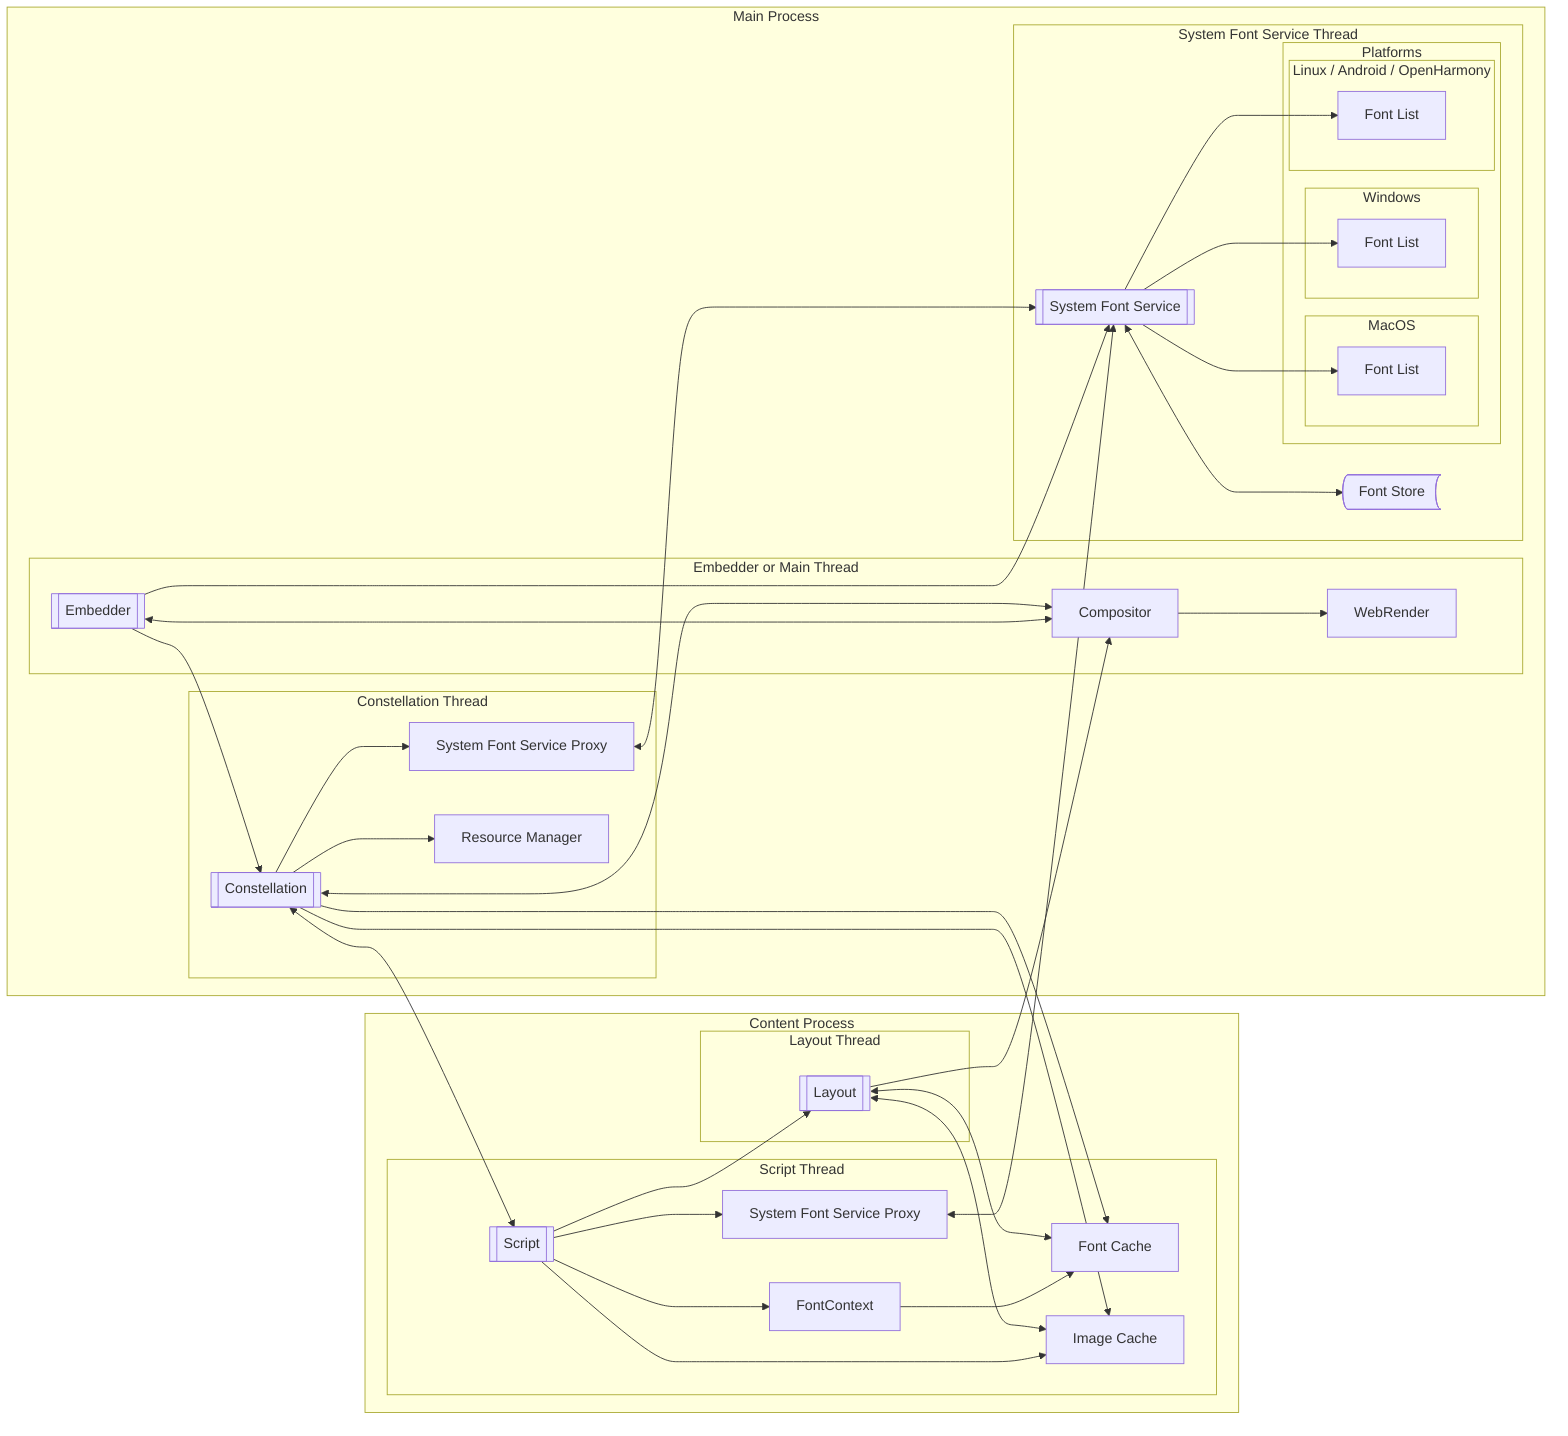 flowchart LR
    subgraph Content Process
        subgraph Script Thread
            Script[[Script]]
            FontContext[FontContext]
            FontCache[Font Cache]
            ScriptSystemFontServiceProxy[System Font Service Proxy]
            ImageCache[Image Cache]

            Script-->ScriptSystemFontServiceProxy
            Script-->FontContext
            Script-->ImageCache
            FontContext-->FontCache
        end

        subgraph Layout Thread
            Layout[[Layout]]
        end

        Script-->Layout
        Layout<-->ImageCache
        Layout<-->FontCache

    end

    subgraph Main Process
        subgraph Embedder or Main Thread
            Embedder[[Embedder]]
            Compositor[Compositor]
            WebRender[WebRender]

            Embedder<-->Compositor
            Compositor-->WebRender
        end

        subgraph Constellation Thread
            Constellation[[Constellation]]
            ConstellationSystemFontServiceProxy[System Font Service Proxy]
            ResourceManager[Resource Manager]

            Constellation-->ConstellationSystemFontServiceProxy
            Constellation-->ResourceManager
        end

        subgraph System Font Service Thread
            SystemFontService[[System Font Service]]
            FontStore@{ shape: bow-rect, label: "Font Store" }

            subgraph Platforms
                subgraph MacOS
                    MacFontList[Font List]
                end

                subgraph Windows
                    WinFontList[Font List]
                end

                subgraph Linux / Android / OpenHarmony
                    LAOFontList[Font List]
                end
            end

            SystemFontService<-->FontStore
            SystemFontService-->MacFontList
            SystemFontService-->WinFontList
            SystemFontService-->LAOFontList
        end


        Embedder-->Constellation
        Embedder-->SystemFontService
        Constellation<-->Compositor
        Constellation-->FontCache
        Constellation-->ImageCache
    end

    Layout-->Compositor
    ScriptSystemFontServiceProxy<-->SystemFontService
    ConstellationSystemFontServiceProxy<-->SystemFontService
    Constellation<-->Script